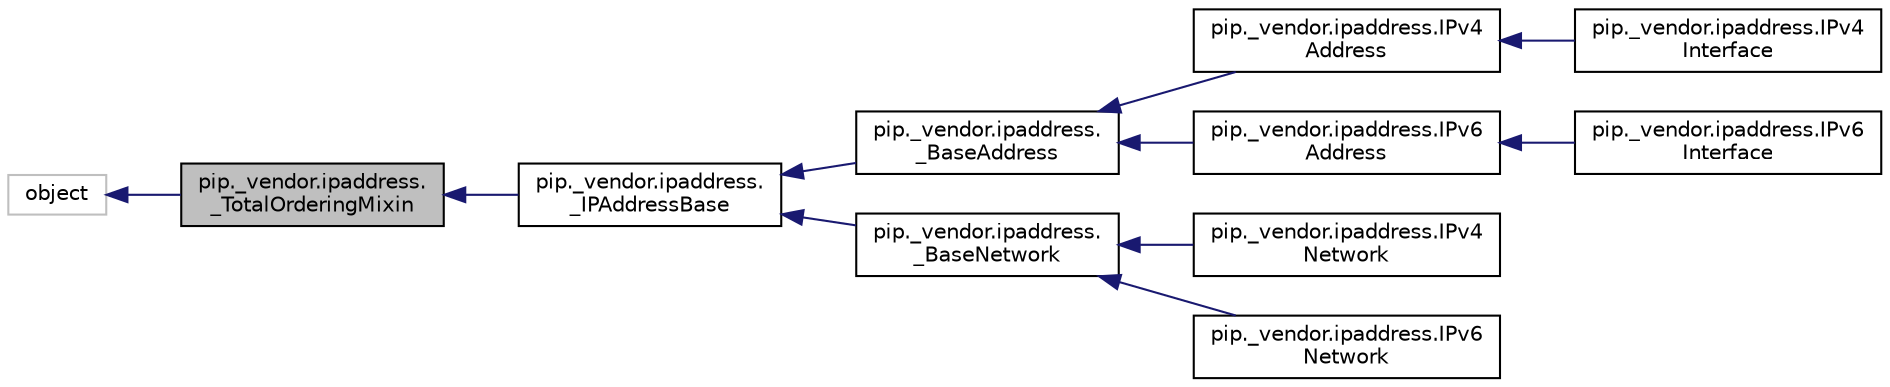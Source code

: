 digraph "pip._vendor.ipaddress._TotalOrderingMixin"
{
  edge [fontname="Helvetica",fontsize="10",labelfontname="Helvetica",labelfontsize="10"];
  node [fontname="Helvetica",fontsize="10",shape=record];
  rankdir="LR";
  Node0 [label="pip._vendor.ipaddress.\l_TotalOrderingMixin",height=0.2,width=0.4,color="black", fillcolor="grey75", style="filled", fontcolor="black"];
  Node1 -> Node0 [dir="back",color="midnightblue",fontsize="10",style="solid",fontname="Helvetica"];
  Node1 [label="object",height=0.2,width=0.4,color="grey75", fillcolor="white", style="filled"];
  Node0 -> Node2 [dir="back",color="midnightblue",fontsize="10",style="solid",fontname="Helvetica"];
  Node2 [label="pip._vendor.ipaddress.\l_IPAddressBase",height=0.2,width=0.4,color="black", fillcolor="white", style="filled",URL="$classpip_1_1__vendor_1_1ipaddress_1_1___i_p_address_base.html"];
  Node2 -> Node3 [dir="back",color="midnightblue",fontsize="10",style="solid",fontname="Helvetica"];
  Node3 [label="pip._vendor.ipaddress.\l_BaseAddress",height=0.2,width=0.4,color="black", fillcolor="white", style="filled",URL="$classpip_1_1__vendor_1_1ipaddress_1_1___base_address.html"];
  Node3 -> Node4 [dir="back",color="midnightblue",fontsize="10",style="solid",fontname="Helvetica"];
  Node4 [label="pip._vendor.ipaddress.IPv4\lAddress",height=0.2,width=0.4,color="black", fillcolor="white", style="filled",URL="$classpip_1_1__vendor_1_1ipaddress_1_1_i_pv4_address.html"];
  Node4 -> Node5 [dir="back",color="midnightblue",fontsize="10",style="solid",fontname="Helvetica"];
  Node5 [label="pip._vendor.ipaddress.IPv4\lInterface",height=0.2,width=0.4,color="black", fillcolor="white", style="filled",URL="$classpip_1_1__vendor_1_1ipaddress_1_1_i_pv4_interface.html"];
  Node3 -> Node6 [dir="back",color="midnightblue",fontsize="10",style="solid",fontname="Helvetica"];
  Node6 [label="pip._vendor.ipaddress.IPv6\lAddress",height=0.2,width=0.4,color="black", fillcolor="white", style="filled",URL="$classpip_1_1__vendor_1_1ipaddress_1_1_i_pv6_address.html"];
  Node6 -> Node7 [dir="back",color="midnightblue",fontsize="10",style="solid",fontname="Helvetica"];
  Node7 [label="pip._vendor.ipaddress.IPv6\lInterface",height=0.2,width=0.4,color="black", fillcolor="white", style="filled",URL="$classpip_1_1__vendor_1_1ipaddress_1_1_i_pv6_interface.html"];
  Node2 -> Node8 [dir="back",color="midnightblue",fontsize="10",style="solid",fontname="Helvetica"];
  Node8 [label="pip._vendor.ipaddress.\l_BaseNetwork",height=0.2,width=0.4,color="black", fillcolor="white", style="filled",URL="$classpip_1_1__vendor_1_1ipaddress_1_1___base_network.html"];
  Node8 -> Node9 [dir="back",color="midnightblue",fontsize="10",style="solid",fontname="Helvetica"];
  Node9 [label="pip._vendor.ipaddress.IPv4\lNetwork",height=0.2,width=0.4,color="black", fillcolor="white", style="filled",URL="$classpip_1_1__vendor_1_1ipaddress_1_1_i_pv4_network.html"];
  Node8 -> Node10 [dir="back",color="midnightblue",fontsize="10",style="solid",fontname="Helvetica"];
  Node10 [label="pip._vendor.ipaddress.IPv6\lNetwork",height=0.2,width=0.4,color="black", fillcolor="white", style="filled",URL="$classpip_1_1__vendor_1_1ipaddress_1_1_i_pv6_network.html"];
}
